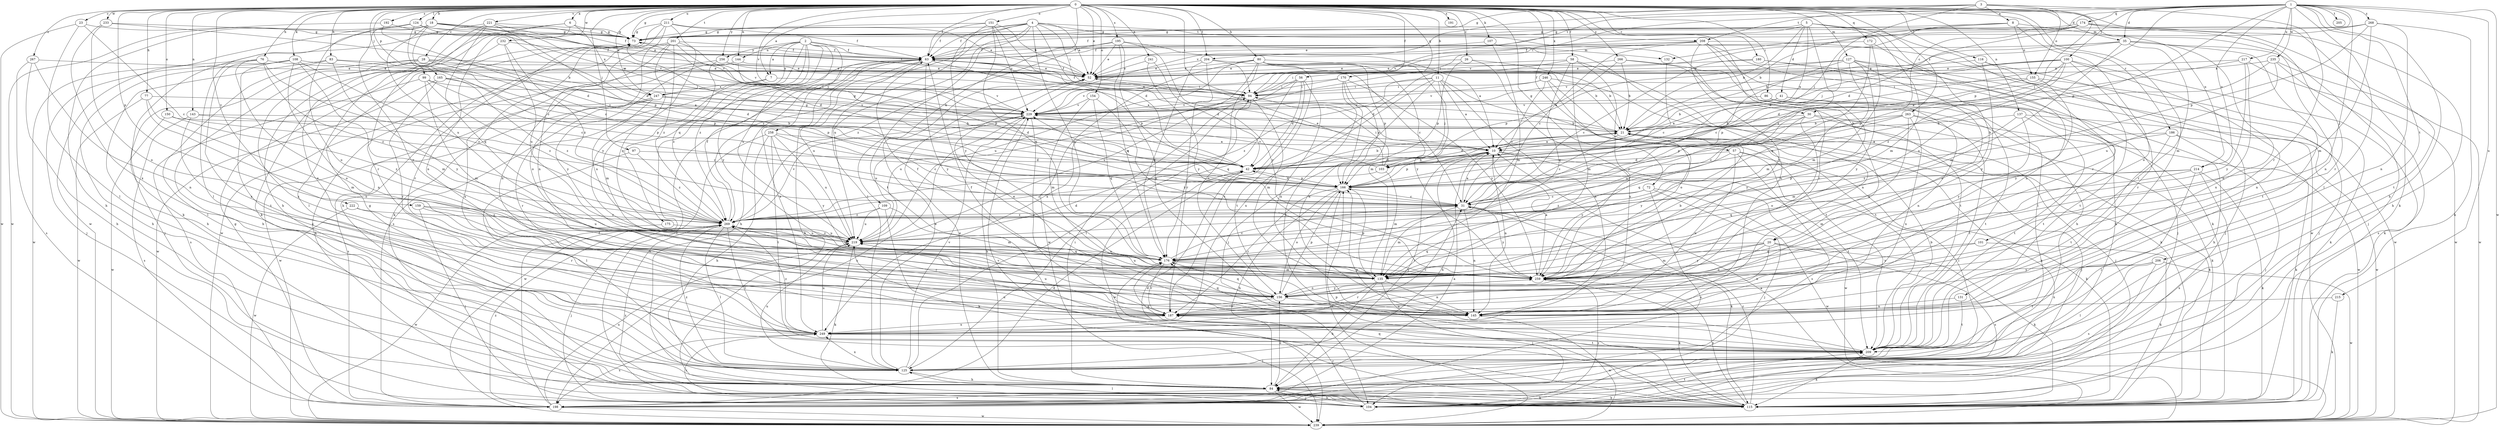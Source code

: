 strict digraph  {
0;
1;
2;
3;
4;
5;
6;
7;
8;
10;
11;
18;
20;
21;
23;
26;
28;
30;
31;
35;
41;
42;
52;
56;
57;
58;
63;
72;
73;
76;
77;
80;
83;
84;
86;
94;
97;
99;
100;
101;
103;
104;
107;
108;
109;
115;
116;
124;
125;
127;
131;
132;
135;
137;
143;
144;
145;
150;
151;
154;
155;
156;
159;
165;
166;
170;
172;
174;
175;
176;
180;
186;
187;
191;
192;
195;
198;
201;
204;
205;
206;
208;
209;
211;
214;
215;
217;
219;
221;
222;
229;
232;
233;
235;
239;
241;
246;
247;
249;
256;
258;
259;
263;
266;
267;
268;
269;
0 -> 6  [label=a];
0 -> 7  [label=a];
0 -> 11  [label=b];
0 -> 18  [label=b];
0 -> 20  [label=b];
0 -> 23  [label=c];
0 -> 26  [label=c];
0 -> 28  [label=c];
0 -> 35  [label=d];
0 -> 52  [label=e];
0 -> 56  [label=f];
0 -> 57  [label=f];
0 -> 58  [label=f];
0 -> 63  [label=f];
0 -> 72  [label=g];
0 -> 73  [label=g];
0 -> 76  [label=h];
0 -> 77  [label=h];
0 -> 80  [label=h];
0 -> 83  [label=h];
0 -> 86  [label=i];
0 -> 94  [label=i];
0 -> 97  [label=j];
0 -> 99  [label=j];
0 -> 107  [label=k];
0 -> 108  [label=k];
0 -> 109  [label=k];
0 -> 115  [label=k];
0 -> 116  [label=l];
0 -> 124  [label=l];
0 -> 127  [label=m];
0 -> 131  [label=m];
0 -> 137  [label=n];
0 -> 143  [label=n];
0 -> 144  [label=n];
0 -> 150  [label=o];
0 -> 151  [label=o];
0 -> 154  [label=o];
0 -> 159  [label=p];
0 -> 165  [label=p];
0 -> 170  [label=q];
0 -> 172  [label=q];
0 -> 180  [label=r];
0 -> 186  [label=r];
0 -> 191  [label=s];
0 -> 192  [label=s];
0 -> 195  [label=s];
0 -> 201  [label=t];
0 -> 204  [label=t];
0 -> 211  [label=u];
0 -> 214  [label=u];
0 -> 221  [label=v];
0 -> 222  [label=v];
0 -> 229  [label=v];
0 -> 232  [label=w];
0 -> 233  [label=w];
0 -> 241  [label=x];
0 -> 246  [label=x];
0 -> 247  [label=x];
0 -> 256  [label=y];
0 -> 263  [label=z];
0 -> 266  [label=z];
0 -> 267  [label=z];
1 -> 30  [label=c];
1 -> 35  [label=d];
1 -> 84  [label=h];
1 -> 94  [label=i];
1 -> 100  [label=j];
1 -> 101  [label=j];
1 -> 103  [label=j];
1 -> 125  [label=l];
1 -> 132  [label=m];
1 -> 166  [label=p];
1 -> 174  [label=q];
1 -> 204  [label=t];
1 -> 205  [label=t];
1 -> 206  [label=t];
1 -> 214  [label=u];
1 -> 215  [label=u];
1 -> 217  [label=u];
1 -> 235  [label=w];
1 -> 239  [label=w];
1 -> 268  [label=z];
2 -> 7  [label=a];
2 -> 63  [label=f];
2 -> 132  [label=m];
2 -> 144  [label=n];
2 -> 175  [label=q];
2 -> 198  [label=s];
2 -> 219  [label=u];
2 -> 247  [label=x];
2 -> 256  [label=y];
2 -> 258  [label=y];
2 -> 259  [label=y];
2 -> 269  [label=z];
3 -> 8  [label=a];
3 -> 73  [label=g];
3 -> 103  [label=j];
3 -> 155  [label=o];
3 -> 166  [label=p];
3 -> 187  [label=r];
3 -> 208  [label=t];
3 -> 229  [label=v];
4 -> 10  [label=a];
4 -> 30  [label=c];
4 -> 52  [label=e];
4 -> 63  [label=f];
4 -> 73  [label=g];
4 -> 94  [label=i];
4 -> 125  [label=l];
4 -> 176  [label=q];
4 -> 208  [label=t];
4 -> 209  [label=t];
4 -> 219  [label=u];
4 -> 269  [label=z];
5 -> 10  [label=a];
5 -> 20  [label=b];
5 -> 21  [label=b];
5 -> 41  [label=d];
5 -> 63  [label=f];
5 -> 73  [label=g];
5 -> 135  [label=m];
5 -> 187  [label=r];
5 -> 269  [label=z];
6 -> 73  [label=g];
6 -> 84  [label=h];
6 -> 115  [label=k];
6 -> 145  [label=n];
6 -> 247  [label=x];
7 -> 135  [label=m];
7 -> 229  [label=v];
7 -> 247  [label=x];
8 -> 21  [label=b];
8 -> 73  [label=g];
8 -> 103  [label=j];
8 -> 145  [label=n];
8 -> 155  [label=o];
8 -> 156  [label=o];
10 -> 42  [label=d];
10 -> 73  [label=g];
10 -> 84  [label=h];
10 -> 103  [label=j];
10 -> 125  [label=l];
10 -> 145  [label=n];
10 -> 166  [label=p];
10 -> 209  [label=t];
10 -> 239  [label=w];
11 -> 10  [label=a];
11 -> 94  [label=i];
11 -> 103  [label=j];
11 -> 104  [label=j];
11 -> 145  [label=n];
11 -> 209  [label=t];
11 -> 249  [label=x];
11 -> 269  [label=z];
18 -> 31  [label=c];
18 -> 42  [label=d];
18 -> 63  [label=f];
18 -> 73  [label=g];
18 -> 94  [label=i];
18 -> 125  [label=l];
18 -> 156  [label=o];
18 -> 219  [label=u];
18 -> 229  [label=v];
18 -> 239  [label=w];
20 -> 115  [label=k];
20 -> 135  [label=m];
20 -> 145  [label=n];
20 -> 156  [label=o];
20 -> 176  [label=q];
20 -> 198  [label=s];
20 -> 259  [label=y];
21 -> 10  [label=a];
21 -> 31  [label=c];
21 -> 42  [label=d];
21 -> 63  [label=f];
21 -> 84  [label=h];
21 -> 104  [label=j];
21 -> 115  [label=k];
21 -> 259  [label=y];
23 -> 31  [label=c];
23 -> 73  [label=g];
23 -> 125  [label=l];
23 -> 239  [label=w];
26 -> 21  [label=b];
26 -> 52  [label=e];
26 -> 166  [label=p];
26 -> 249  [label=x];
28 -> 42  [label=d];
28 -> 52  [label=e];
28 -> 84  [label=h];
28 -> 104  [label=j];
28 -> 166  [label=p];
28 -> 249  [label=x];
30 -> 21  [label=b];
30 -> 104  [label=j];
30 -> 115  [label=k];
30 -> 156  [label=o];
30 -> 176  [label=q];
30 -> 219  [label=u];
31 -> 10  [label=a];
31 -> 115  [label=k];
31 -> 135  [label=m];
31 -> 145  [label=n];
31 -> 259  [label=y];
31 -> 269  [label=z];
35 -> 21  [label=b];
35 -> 42  [label=d];
35 -> 63  [label=f];
35 -> 104  [label=j];
35 -> 135  [label=m];
35 -> 187  [label=r];
35 -> 209  [label=t];
35 -> 249  [label=x];
41 -> 10  [label=a];
41 -> 21  [label=b];
41 -> 84  [label=h];
41 -> 209  [label=t];
41 -> 229  [label=v];
42 -> 21  [label=b];
42 -> 73  [label=g];
42 -> 166  [label=p];
42 -> 239  [label=w];
52 -> 63  [label=f];
52 -> 94  [label=i];
56 -> 42  [label=d];
56 -> 94  [label=i];
56 -> 145  [label=n];
56 -> 176  [label=q];
56 -> 187  [label=r];
56 -> 219  [label=u];
57 -> 42  [label=d];
57 -> 115  [label=k];
57 -> 125  [label=l];
57 -> 145  [label=n];
57 -> 198  [label=s];
57 -> 259  [label=y];
58 -> 42  [label=d];
58 -> 52  [label=e];
58 -> 135  [label=m];
58 -> 145  [label=n];
58 -> 176  [label=q];
58 -> 259  [label=y];
63 -> 52  [label=e];
63 -> 84  [label=h];
63 -> 115  [label=k];
63 -> 166  [label=p];
63 -> 219  [label=u];
63 -> 249  [label=x];
63 -> 259  [label=y];
72 -> 31  [label=c];
72 -> 104  [label=j];
72 -> 198  [label=s];
72 -> 239  [label=w];
72 -> 269  [label=z];
73 -> 63  [label=f];
73 -> 187  [label=r];
76 -> 31  [label=c];
76 -> 52  [label=e];
76 -> 104  [label=j];
76 -> 156  [label=o];
76 -> 239  [label=w];
76 -> 269  [label=z];
77 -> 135  [label=m];
77 -> 156  [label=o];
77 -> 229  [label=v];
77 -> 239  [label=w];
80 -> 21  [label=b];
80 -> 52  [label=e];
80 -> 135  [label=m];
80 -> 156  [label=o];
80 -> 166  [label=p];
80 -> 209  [label=t];
80 -> 219  [label=u];
80 -> 239  [label=w];
80 -> 249  [label=x];
80 -> 259  [label=y];
83 -> 10  [label=a];
83 -> 52  [label=e];
83 -> 84  [label=h];
83 -> 125  [label=l];
83 -> 259  [label=y];
84 -> 52  [label=e];
84 -> 94  [label=i];
84 -> 104  [label=j];
84 -> 115  [label=k];
84 -> 156  [label=o];
84 -> 198  [label=s];
84 -> 239  [label=w];
86 -> 145  [label=n];
86 -> 209  [label=t];
86 -> 229  [label=v];
86 -> 259  [label=y];
94 -> 63  [label=f];
94 -> 125  [label=l];
94 -> 135  [label=m];
94 -> 219  [label=u];
94 -> 229  [label=v];
97 -> 42  [label=d];
97 -> 125  [label=l];
97 -> 269  [label=z];
99 -> 94  [label=i];
99 -> 135  [label=m];
99 -> 166  [label=p];
99 -> 198  [label=s];
99 -> 269  [label=z];
100 -> 42  [label=d];
100 -> 52  [label=e];
100 -> 94  [label=i];
100 -> 115  [label=k];
100 -> 145  [label=n];
100 -> 187  [label=r];
100 -> 219  [label=u];
100 -> 229  [label=v];
100 -> 269  [label=z];
101 -> 115  [label=k];
101 -> 176  [label=q];
101 -> 259  [label=y];
103 -> 52  [label=e];
103 -> 94  [label=i];
103 -> 135  [label=m];
103 -> 229  [label=v];
103 -> 269  [label=z];
104 -> 63  [label=f];
104 -> 84  [label=h];
104 -> 125  [label=l];
104 -> 187  [label=r];
104 -> 209  [label=t];
104 -> 249  [label=x];
104 -> 259  [label=y];
107 -> 63  [label=f];
107 -> 135  [label=m];
107 -> 145  [label=n];
108 -> 52  [label=e];
108 -> 84  [label=h];
108 -> 135  [label=m];
108 -> 145  [label=n];
108 -> 209  [label=t];
108 -> 249  [label=x];
108 -> 269  [label=z];
109 -> 115  [label=k];
109 -> 135  [label=m];
109 -> 219  [label=u];
109 -> 269  [label=z];
115 -> 31  [label=c];
115 -> 42  [label=d];
115 -> 84  [label=h];
115 -> 166  [label=p];
115 -> 176  [label=q];
115 -> 229  [label=v];
115 -> 259  [label=y];
115 -> 269  [label=z];
116 -> 52  [label=e];
116 -> 104  [label=j];
116 -> 209  [label=t];
116 -> 259  [label=y];
124 -> 31  [label=c];
124 -> 52  [label=e];
124 -> 73  [label=g];
124 -> 84  [label=h];
124 -> 156  [label=o];
124 -> 229  [label=v];
125 -> 52  [label=e];
125 -> 73  [label=g];
125 -> 84  [label=h];
125 -> 94  [label=i];
125 -> 219  [label=u];
125 -> 229  [label=v];
125 -> 249  [label=x];
125 -> 269  [label=z];
127 -> 31  [label=c];
127 -> 52  [label=e];
127 -> 104  [label=j];
127 -> 135  [label=m];
127 -> 156  [label=o];
127 -> 166  [label=p];
127 -> 239  [label=w];
127 -> 259  [label=y];
131 -> 145  [label=n];
131 -> 209  [label=t];
132 -> 31  [label=c];
135 -> 63  [label=f];
135 -> 84  [label=h];
135 -> 104  [label=j];
135 -> 145  [label=n];
135 -> 166  [label=p];
135 -> 187  [label=r];
137 -> 21  [label=b];
137 -> 135  [label=m];
137 -> 209  [label=t];
137 -> 239  [label=w];
137 -> 259  [label=y];
143 -> 21  [label=b];
143 -> 31  [label=c];
143 -> 198  [label=s];
143 -> 249  [label=x];
144 -> 52  [label=e];
144 -> 166  [label=p];
144 -> 249  [label=x];
144 -> 259  [label=y];
145 -> 52  [label=e];
145 -> 63  [label=f];
145 -> 176  [label=q];
145 -> 239  [label=w];
150 -> 21  [label=b];
150 -> 239  [label=w];
150 -> 269  [label=z];
151 -> 42  [label=d];
151 -> 52  [label=e];
151 -> 63  [label=f];
151 -> 73  [label=g];
151 -> 176  [label=q];
151 -> 229  [label=v];
151 -> 259  [label=y];
154 -> 135  [label=m];
154 -> 176  [label=q];
154 -> 229  [label=v];
154 -> 259  [label=y];
155 -> 94  [label=i];
155 -> 115  [label=k];
155 -> 166  [label=p];
155 -> 259  [label=y];
156 -> 145  [label=n];
156 -> 166  [label=p];
156 -> 176  [label=q];
156 -> 187  [label=r];
156 -> 259  [label=y];
159 -> 104  [label=j];
159 -> 156  [label=o];
159 -> 219  [label=u];
159 -> 269  [label=z];
165 -> 94  [label=i];
165 -> 166  [label=p];
165 -> 187  [label=r];
165 -> 239  [label=w];
165 -> 269  [label=z];
166 -> 21  [label=b];
166 -> 31  [label=c];
166 -> 42  [label=d];
166 -> 84  [label=h];
166 -> 156  [label=o];
166 -> 187  [label=r];
166 -> 229  [label=v];
166 -> 239  [label=w];
170 -> 94  [label=i];
170 -> 145  [label=n];
170 -> 166  [label=p];
170 -> 209  [label=t];
170 -> 229  [label=v];
170 -> 259  [label=y];
172 -> 63  [label=f];
172 -> 135  [label=m];
172 -> 145  [label=n];
172 -> 176  [label=q];
174 -> 42  [label=d];
174 -> 52  [label=e];
174 -> 73  [label=g];
174 -> 84  [label=h];
174 -> 187  [label=r];
174 -> 209  [label=t];
174 -> 229  [label=v];
175 -> 219  [label=u];
175 -> 239  [label=w];
176 -> 31  [label=c];
176 -> 135  [label=m];
176 -> 187  [label=r];
176 -> 219  [label=u];
176 -> 259  [label=y];
180 -> 31  [label=c];
180 -> 52  [label=e];
180 -> 84  [label=h];
180 -> 104  [label=j];
186 -> 10  [label=a];
186 -> 104  [label=j];
186 -> 115  [label=k];
186 -> 209  [label=t];
186 -> 269  [label=z];
187 -> 219  [label=u];
187 -> 249  [label=x];
192 -> 42  [label=d];
192 -> 73  [label=g];
192 -> 239  [label=w];
195 -> 10  [label=a];
195 -> 52  [label=e];
195 -> 63  [label=f];
195 -> 145  [label=n];
195 -> 176  [label=q];
195 -> 259  [label=y];
195 -> 269  [label=z];
198 -> 10  [label=a];
198 -> 42  [label=d];
198 -> 63  [label=f];
198 -> 73  [label=g];
198 -> 219  [label=u];
198 -> 239  [label=w];
198 -> 269  [label=z];
201 -> 42  [label=d];
201 -> 63  [label=f];
201 -> 145  [label=n];
201 -> 156  [label=o];
201 -> 176  [label=q];
201 -> 229  [label=v];
201 -> 239  [label=w];
201 -> 269  [label=z];
204 -> 31  [label=c];
204 -> 52  [label=e];
204 -> 94  [label=i];
204 -> 176  [label=q];
204 -> 187  [label=r];
206 -> 125  [label=l];
206 -> 198  [label=s];
206 -> 239  [label=w];
206 -> 249  [label=x];
206 -> 259  [label=y];
208 -> 31  [label=c];
208 -> 63  [label=f];
208 -> 94  [label=i];
208 -> 115  [label=k];
208 -> 125  [label=l];
208 -> 187  [label=r];
208 -> 239  [label=w];
208 -> 259  [label=y];
209 -> 21  [label=b];
209 -> 115  [label=k];
209 -> 125  [label=l];
209 -> 166  [label=p];
209 -> 176  [label=q];
209 -> 219  [label=u];
211 -> 52  [label=e];
211 -> 63  [label=f];
211 -> 73  [label=g];
211 -> 84  [label=h];
211 -> 115  [label=k];
211 -> 145  [label=n];
211 -> 259  [label=y];
214 -> 115  [label=k];
214 -> 125  [label=l];
214 -> 135  [label=m];
214 -> 166  [label=p];
214 -> 176  [label=q];
214 -> 198  [label=s];
215 -> 115  [label=k];
215 -> 187  [label=r];
217 -> 10  [label=a];
217 -> 52  [label=e];
217 -> 156  [label=o];
217 -> 239  [label=w];
217 -> 259  [label=y];
219 -> 42  [label=d];
219 -> 115  [label=k];
219 -> 176  [label=q];
219 -> 269  [label=z];
221 -> 73  [label=g];
221 -> 115  [label=k];
221 -> 166  [label=p];
221 -> 176  [label=q];
221 -> 187  [label=r];
221 -> 229  [label=v];
221 -> 249  [label=x];
222 -> 187  [label=r];
222 -> 239  [label=w];
222 -> 269  [label=z];
229 -> 21  [label=b];
229 -> 84  [label=h];
229 -> 187  [label=r];
229 -> 198  [label=s];
229 -> 219  [label=u];
232 -> 63  [label=f];
232 -> 125  [label=l];
232 -> 219  [label=u];
232 -> 269  [label=z];
233 -> 21  [label=b];
233 -> 73  [label=g];
233 -> 156  [label=o];
233 -> 249  [label=x];
235 -> 52  [label=e];
235 -> 166  [label=p];
235 -> 198  [label=s];
235 -> 219  [label=u];
235 -> 239  [label=w];
239 -> 10  [label=a];
241 -> 42  [label=d];
241 -> 52  [label=e];
241 -> 259  [label=y];
246 -> 31  [label=c];
246 -> 94  [label=i];
246 -> 115  [label=k];
246 -> 156  [label=o];
246 -> 209  [label=t];
246 -> 229  [label=v];
247 -> 42  [label=d];
247 -> 187  [label=r];
247 -> 198  [label=s];
247 -> 219  [label=u];
247 -> 229  [label=v];
247 -> 239  [label=w];
249 -> 31  [label=c];
249 -> 198  [label=s];
249 -> 209  [label=t];
249 -> 219  [label=u];
249 -> 269  [label=z];
256 -> 10  [label=a];
256 -> 52  [label=e];
256 -> 115  [label=k];
256 -> 269  [label=z];
258 -> 10  [label=a];
258 -> 31  [label=c];
258 -> 84  [label=h];
258 -> 209  [label=t];
258 -> 219  [label=u];
258 -> 239  [label=w];
258 -> 259  [label=y];
259 -> 10  [label=a];
259 -> 21  [label=b];
259 -> 115  [label=k];
259 -> 156  [label=o];
259 -> 219  [label=u];
263 -> 21  [label=b];
263 -> 31  [label=c];
263 -> 166  [label=p];
263 -> 209  [label=t];
263 -> 239  [label=w];
263 -> 249  [label=x];
263 -> 259  [label=y];
266 -> 10  [label=a];
266 -> 21  [label=b];
266 -> 52  [label=e];
266 -> 84  [label=h];
266 -> 209  [label=t];
267 -> 52  [label=e];
267 -> 84  [label=h];
267 -> 145  [label=n];
267 -> 198  [label=s];
268 -> 73  [label=g];
268 -> 115  [label=k];
268 -> 135  [label=m];
268 -> 145  [label=n];
268 -> 166  [label=p];
268 -> 229  [label=v];
269 -> 63  [label=f];
269 -> 104  [label=j];
269 -> 125  [label=l];
269 -> 176  [label=q];
269 -> 187  [label=r];
269 -> 209  [label=t];
269 -> 219  [label=u];
269 -> 229  [label=v];
}
